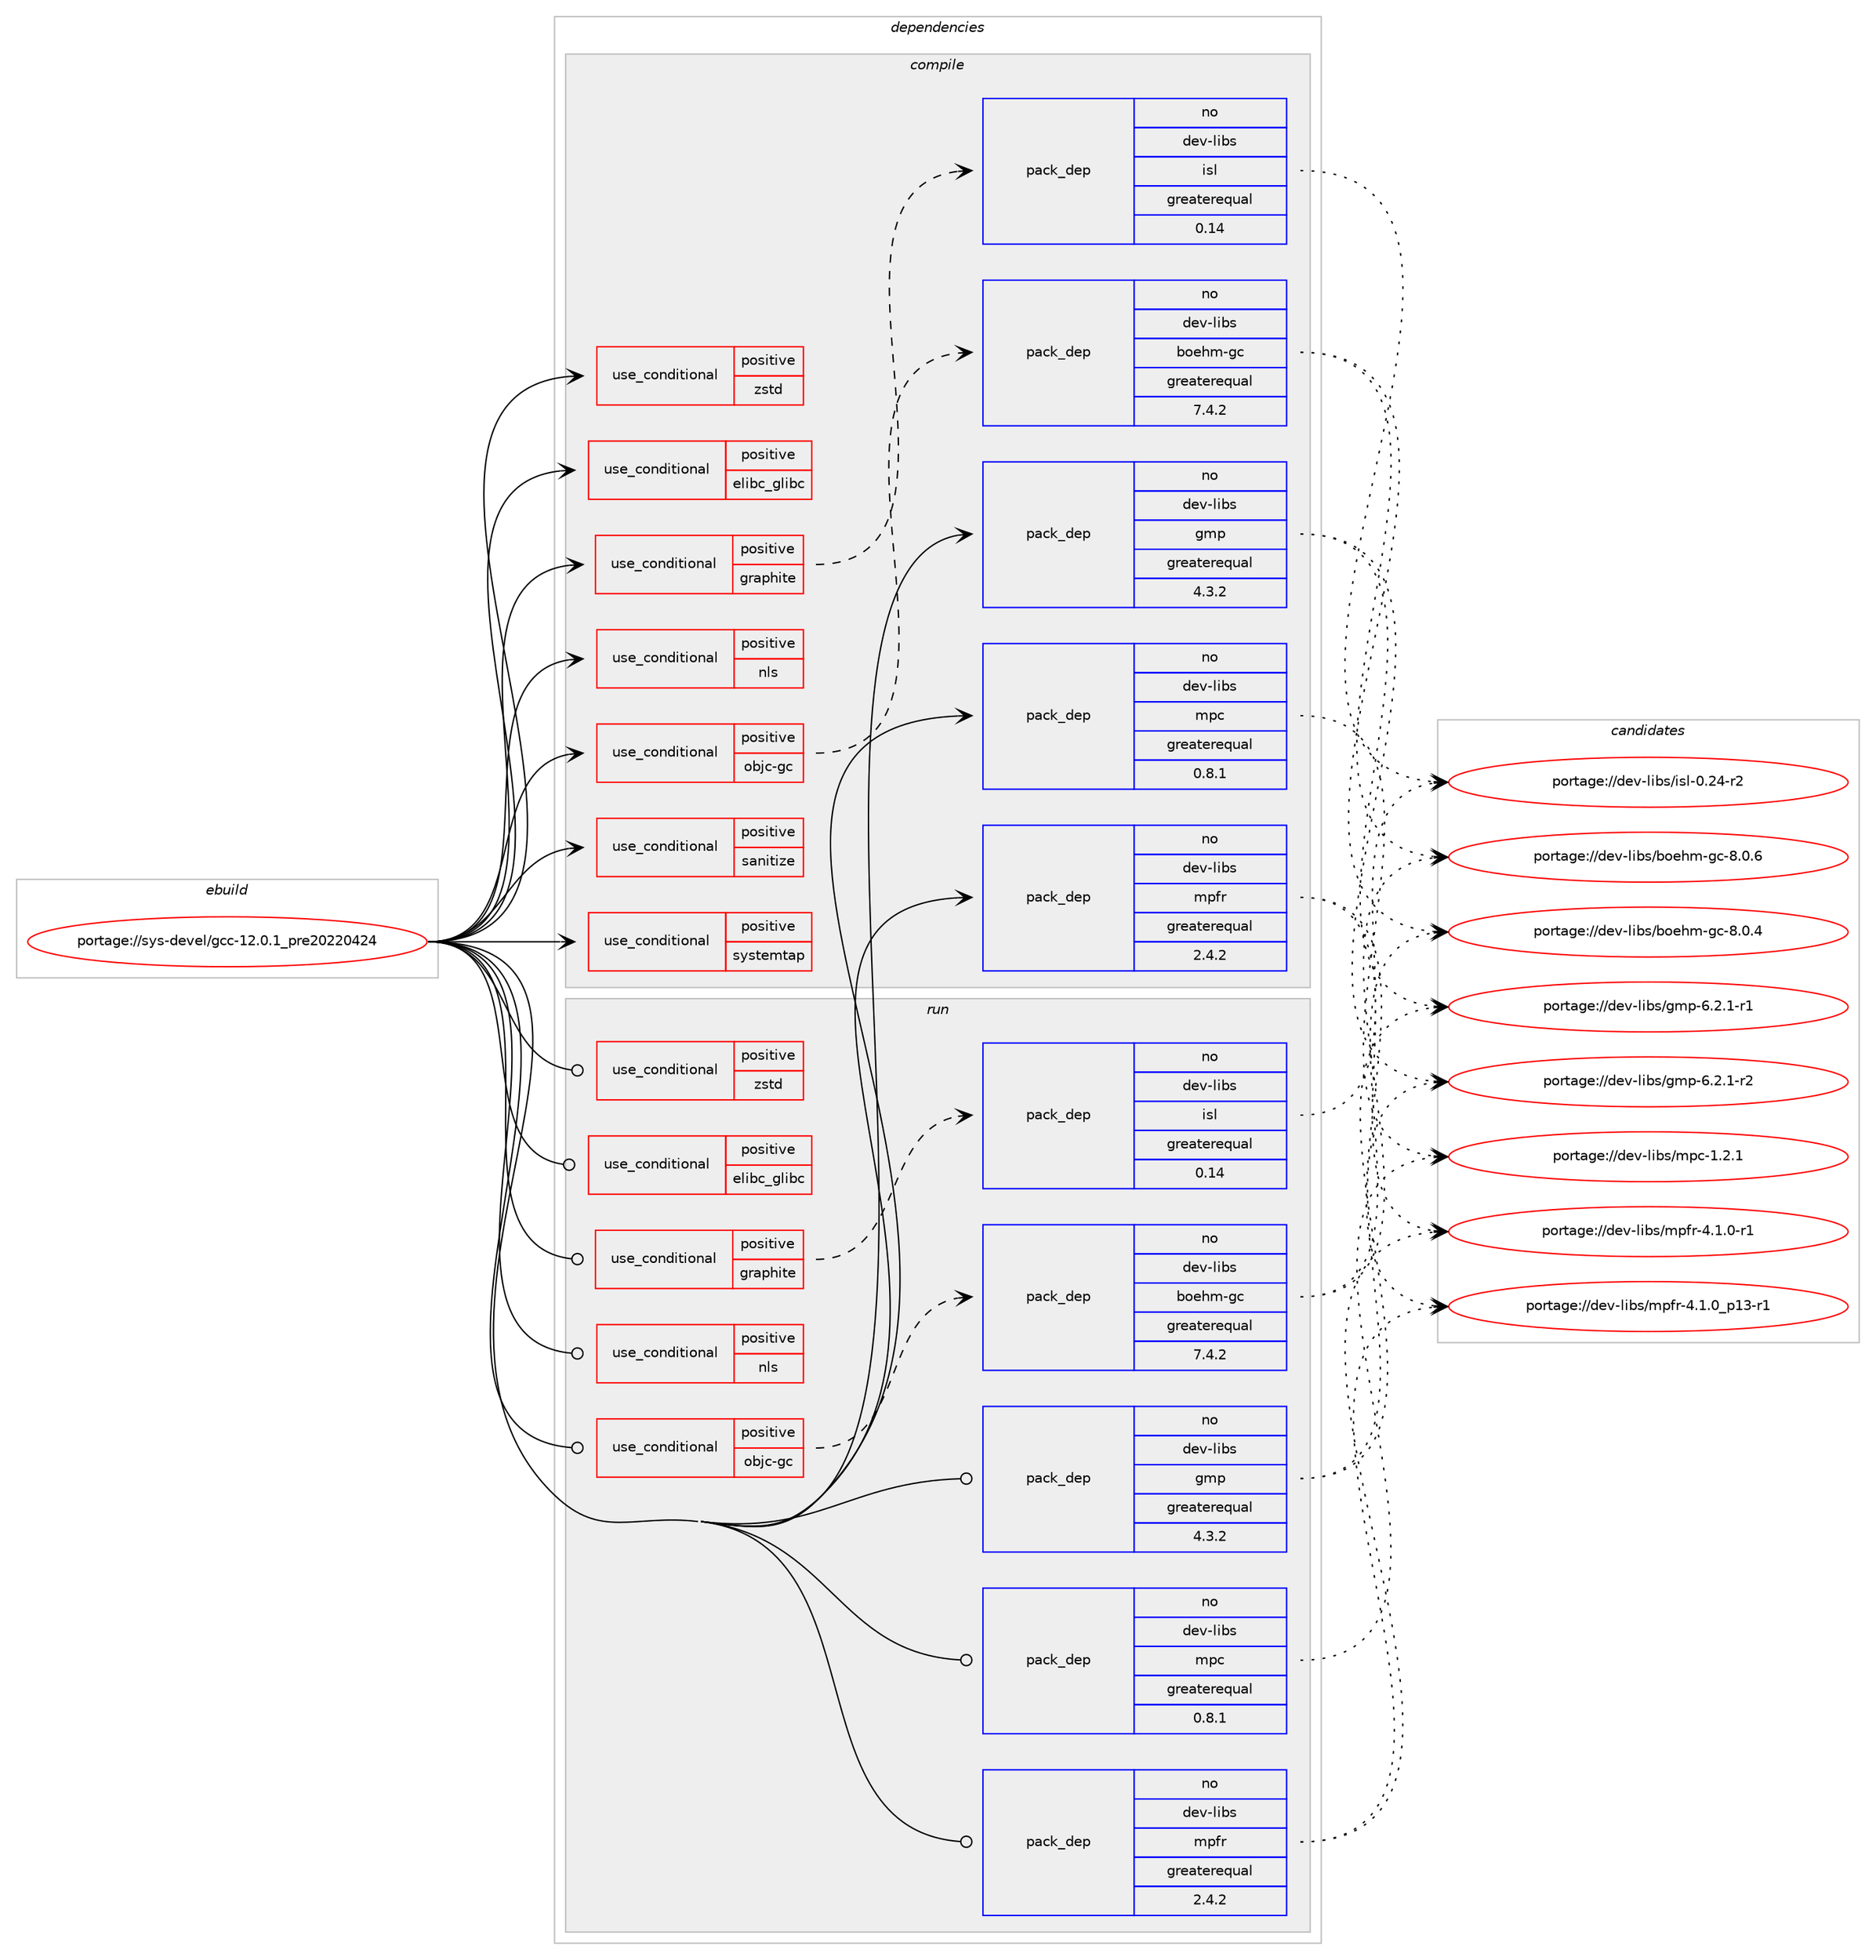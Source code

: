 digraph prolog {

# *************
# Graph options
# *************

newrank=true;
concentrate=true;
compound=true;
graph [rankdir=LR,fontname=Helvetica,fontsize=10,ranksep=1.5];#, ranksep=2.5, nodesep=0.2];
edge  [arrowhead=vee];
node  [fontname=Helvetica,fontsize=10];

# **********
# The ebuild
# **********

subgraph cluster_leftcol {
color=gray;
rank=same;
label=<<i>ebuild</i>>;
id [label="portage://sys-devel/gcc-12.0.1_pre20220424", color=red, width=4, href="../sys-devel/gcc-12.0.1_pre20220424.svg"];
}

# ****************
# The dependencies
# ****************

subgraph cluster_midcol {
color=gray;
label=<<i>dependencies</i>>;
subgraph cluster_compile {
fillcolor="#eeeeee";
style=filled;
label=<<i>compile</i>>;
subgraph cond651 {
dependency1991 [label=<<TABLE BORDER="0" CELLBORDER="1" CELLSPACING="0" CELLPADDING="4"><TR><TD ROWSPAN="3" CELLPADDING="10">use_conditional</TD></TR><TR><TD>positive</TD></TR><TR><TD>elibc_glibc</TD></TR></TABLE>>, shape=none, color=red];
# *** BEGIN UNKNOWN DEPENDENCY TYPE (TODO) ***
# dependency1991 -> package_dependency(portage://sys-devel/gcc-12.0.1_pre20220424,install,no,sys-libs,glibc,none,[,,],[],[use(optenable(cet),negative)])
# *** END UNKNOWN DEPENDENCY TYPE (TODO) ***

}
id:e -> dependency1991:w [weight=20,style="solid",arrowhead="vee"];
subgraph cond652 {
dependency1992 [label=<<TABLE BORDER="0" CELLBORDER="1" CELLSPACING="0" CELLPADDING="4"><TR><TD ROWSPAN="3" CELLPADDING="10">use_conditional</TD></TR><TR><TD>positive</TD></TR><TR><TD>graphite</TD></TR></TABLE>>, shape=none, color=red];
subgraph pack1335 {
dependency1993 [label=<<TABLE BORDER="0" CELLBORDER="1" CELLSPACING="0" CELLPADDING="4" WIDTH="220"><TR><TD ROWSPAN="6" CELLPADDING="30">pack_dep</TD></TR><TR><TD WIDTH="110">no</TD></TR><TR><TD>dev-libs</TD></TR><TR><TD>isl</TD></TR><TR><TD>greaterequal</TD></TR><TR><TD>0.14</TD></TR></TABLE>>, shape=none, color=blue];
}
dependency1992:e -> dependency1993:w [weight=20,style="dashed",arrowhead="vee"];
}
id:e -> dependency1992:w [weight=20,style="solid",arrowhead="vee"];
subgraph cond653 {
dependency1994 [label=<<TABLE BORDER="0" CELLBORDER="1" CELLSPACING="0" CELLPADDING="4"><TR><TD ROWSPAN="3" CELLPADDING="10">use_conditional</TD></TR><TR><TD>positive</TD></TR><TR><TD>nls</TD></TR></TABLE>>, shape=none, color=red];
# *** BEGIN UNKNOWN DEPENDENCY TYPE (TODO) ***
# dependency1994 -> package_dependency(portage://sys-devel/gcc-12.0.1_pre20220424,install,no,virtual,libintl,none,[,,],[],[])
# *** END UNKNOWN DEPENDENCY TYPE (TODO) ***

}
id:e -> dependency1994:w [weight=20,style="solid",arrowhead="vee"];
subgraph cond654 {
dependency1995 [label=<<TABLE BORDER="0" CELLBORDER="1" CELLSPACING="0" CELLPADDING="4"><TR><TD ROWSPAN="3" CELLPADDING="10">use_conditional</TD></TR><TR><TD>positive</TD></TR><TR><TD>objc-gc</TD></TR></TABLE>>, shape=none, color=red];
subgraph pack1336 {
dependency1996 [label=<<TABLE BORDER="0" CELLBORDER="1" CELLSPACING="0" CELLPADDING="4" WIDTH="220"><TR><TD ROWSPAN="6" CELLPADDING="30">pack_dep</TD></TR><TR><TD WIDTH="110">no</TD></TR><TR><TD>dev-libs</TD></TR><TR><TD>boehm-gc</TD></TR><TR><TD>greaterequal</TD></TR><TR><TD>7.4.2</TD></TR></TABLE>>, shape=none, color=blue];
}
dependency1995:e -> dependency1996:w [weight=20,style="dashed",arrowhead="vee"];
}
id:e -> dependency1995:w [weight=20,style="solid",arrowhead="vee"];
subgraph cond655 {
dependency1997 [label=<<TABLE BORDER="0" CELLBORDER="1" CELLSPACING="0" CELLPADDING="4"><TR><TD ROWSPAN="3" CELLPADDING="10">use_conditional</TD></TR><TR><TD>positive</TD></TR><TR><TD>sanitize</TD></TR></TABLE>>, shape=none, color=red];
# *** BEGIN UNKNOWN DEPENDENCY TYPE (TODO) ***
# dependency1997 -> package_dependency(portage://sys-devel/gcc-12.0.1_pre20220424,install,no,virtual,libcrypt,none,[,,],[],[])
# *** END UNKNOWN DEPENDENCY TYPE (TODO) ***

}
id:e -> dependency1997:w [weight=20,style="solid",arrowhead="vee"];
subgraph cond656 {
dependency1998 [label=<<TABLE BORDER="0" CELLBORDER="1" CELLSPACING="0" CELLPADDING="4"><TR><TD ROWSPAN="3" CELLPADDING="10">use_conditional</TD></TR><TR><TD>positive</TD></TR><TR><TD>systemtap</TD></TR></TABLE>>, shape=none, color=red];
# *** BEGIN UNKNOWN DEPENDENCY TYPE (TODO) ***
# dependency1998 -> package_dependency(portage://sys-devel/gcc-12.0.1_pre20220424,install,no,dev-util,systemtap,none,[,,],[],[])
# *** END UNKNOWN DEPENDENCY TYPE (TODO) ***

}
id:e -> dependency1998:w [weight=20,style="solid",arrowhead="vee"];
subgraph cond657 {
dependency1999 [label=<<TABLE BORDER="0" CELLBORDER="1" CELLSPACING="0" CELLPADDING="4"><TR><TD ROWSPAN="3" CELLPADDING="10">use_conditional</TD></TR><TR><TD>positive</TD></TR><TR><TD>zstd</TD></TR></TABLE>>, shape=none, color=red];
# *** BEGIN UNKNOWN DEPENDENCY TYPE (TODO) ***
# dependency1999 -> package_dependency(portage://sys-devel/gcc-12.0.1_pre20220424,install,no,app-arch,zstd,none,[,,],any_same_slot,[])
# *** END UNKNOWN DEPENDENCY TYPE (TODO) ***

}
id:e -> dependency1999:w [weight=20,style="solid",arrowhead="vee"];
subgraph pack1337 {
dependency2000 [label=<<TABLE BORDER="0" CELLBORDER="1" CELLSPACING="0" CELLPADDING="4" WIDTH="220"><TR><TD ROWSPAN="6" CELLPADDING="30">pack_dep</TD></TR><TR><TD WIDTH="110">no</TD></TR><TR><TD>dev-libs</TD></TR><TR><TD>gmp</TD></TR><TR><TD>greaterequal</TD></TR><TR><TD>4.3.2</TD></TR></TABLE>>, shape=none, color=blue];
}
id:e -> dependency2000:w [weight=20,style="solid",arrowhead="vee"];
subgraph pack1338 {
dependency2001 [label=<<TABLE BORDER="0" CELLBORDER="1" CELLSPACING="0" CELLPADDING="4" WIDTH="220"><TR><TD ROWSPAN="6" CELLPADDING="30">pack_dep</TD></TR><TR><TD WIDTH="110">no</TD></TR><TR><TD>dev-libs</TD></TR><TR><TD>mpc</TD></TR><TR><TD>greaterequal</TD></TR><TR><TD>0.8.1</TD></TR></TABLE>>, shape=none, color=blue];
}
id:e -> dependency2001:w [weight=20,style="solid",arrowhead="vee"];
subgraph pack1339 {
dependency2002 [label=<<TABLE BORDER="0" CELLBORDER="1" CELLSPACING="0" CELLPADDING="4" WIDTH="220"><TR><TD ROWSPAN="6" CELLPADDING="30">pack_dep</TD></TR><TR><TD WIDTH="110">no</TD></TR><TR><TD>dev-libs</TD></TR><TR><TD>mpfr</TD></TR><TR><TD>greaterequal</TD></TR><TR><TD>2.4.2</TD></TR></TABLE>>, shape=none, color=blue];
}
id:e -> dependency2002:w [weight=20,style="solid",arrowhead="vee"];
# *** BEGIN UNKNOWN DEPENDENCY TYPE (TODO) ***
# id -> package_dependency(portage://sys-devel/gcc-12.0.1_pre20220424,install,no,sys-libs,zlib,none,[,,],[],[])
# *** END UNKNOWN DEPENDENCY TYPE (TODO) ***

# *** BEGIN UNKNOWN DEPENDENCY TYPE (TODO) ***
# id -> package_dependency(portage://sys-devel/gcc-12.0.1_pre20220424,install,no,virtual,libiconv,none,[,,],[],[])
# *** END UNKNOWN DEPENDENCY TYPE (TODO) ***

}
subgraph cluster_compileandrun {
fillcolor="#eeeeee";
style=filled;
label=<<i>compile and run</i>>;
}
subgraph cluster_run {
fillcolor="#eeeeee";
style=filled;
label=<<i>run</i>>;
subgraph cond658 {
dependency2003 [label=<<TABLE BORDER="0" CELLBORDER="1" CELLSPACING="0" CELLPADDING="4"><TR><TD ROWSPAN="3" CELLPADDING="10">use_conditional</TD></TR><TR><TD>positive</TD></TR><TR><TD>elibc_glibc</TD></TR></TABLE>>, shape=none, color=red];
# *** BEGIN UNKNOWN DEPENDENCY TYPE (TODO) ***
# dependency2003 -> package_dependency(portage://sys-devel/gcc-12.0.1_pre20220424,run,no,sys-libs,glibc,none,[,,],[],[use(optenable(cet),negative)])
# *** END UNKNOWN DEPENDENCY TYPE (TODO) ***

}
id:e -> dependency2003:w [weight=20,style="solid",arrowhead="odot"];
subgraph cond659 {
dependency2004 [label=<<TABLE BORDER="0" CELLBORDER="1" CELLSPACING="0" CELLPADDING="4"><TR><TD ROWSPAN="3" CELLPADDING="10">use_conditional</TD></TR><TR><TD>positive</TD></TR><TR><TD>graphite</TD></TR></TABLE>>, shape=none, color=red];
subgraph pack1340 {
dependency2005 [label=<<TABLE BORDER="0" CELLBORDER="1" CELLSPACING="0" CELLPADDING="4" WIDTH="220"><TR><TD ROWSPAN="6" CELLPADDING="30">pack_dep</TD></TR><TR><TD WIDTH="110">no</TD></TR><TR><TD>dev-libs</TD></TR><TR><TD>isl</TD></TR><TR><TD>greaterequal</TD></TR><TR><TD>0.14</TD></TR></TABLE>>, shape=none, color=blue];
}
dependency2004:e -> dependency2005:w [weight=20,style="dashed",arrowhead="vee"];
}
id:e -> dependency2004:w [weight=20,style="solid",arrowhead="odot"];
subgraph cond660 {
dependency2006 [label=<<TABLE BORDER="0" CELLBORDER="1" CELLSPACING="0" CELLPADDING="4"><TR><TD ROWSPAN="3" CELLPADDING="10">use_conditional</TD></TR><TR><TD>positive</TD></TR><TR><TD>nls</TD></TR></TABLE>>, shape=none, color=red];
# *** BEGIN UNKNOWN DEPENDENCY TYPE (TODO) ***
# dependency2006 -> package_dependency(portage://sys-devel/gcc-12.0.1_pre20220424,run,no,virtual,libintl,none,[,,],[],[])
# *** END UNKNOWN DEPENDENCY TYPE (TODO) ***

}
id:e -> dependency2006:w [weight=20,style="solid",arrowhead="odot"];
subgraph cond661 {
dependency2007 [label=<<TABLE BORDER="0" CELLBORDER="1" CELLSPACING="0" CELLPADDING="4"><TR><TD ROWSPAN="3" CELLPADDING="10">use_conditional</TD></TR><TR><TD>positive</TD></TR><TR><TD>objc-gc</TD></TR></TABLE>>, shape=none, color=red];
subgraph pack1341 {
dependency2008 [label=<<TABLE BORDER="0" CELLBORDER="1" CELLSPACING="0" CELLPADDING="4" WIDTH="220"><TR><TD ROWSPAN="6" CELLPADDING="30">pack_dep</TD></TR><TR><TD WIDTH="110">no</TD></TR><TR><TD>dev-libs</TD></TR><TR><TD>boehm-gc</TD></TR><TR><TD>greaterequal</TD></TR><TR><TD>7.4.2</TD></TR></TABLE>>, shape=none, color=blue];
}
dependency2007:e -> dependency2008:w [weight=20,style="dashed",arrowhead="vee"];
}
id:e -> dependency2007:w [weight=20,style="solid",arrowhead="odot"];
subgraph cond662 {
dependency2009 [label=<<TABLE BORDER="0" CELLBORDER="1" CELLSPACING="0" CELLPADDING="4"><TR><TD ROWSPAN="3" CELLPADDING="10">use_conditional</TD></TR><TR><TD>positive</TD></TR><TR><TD>zstd</TD></TR></TABLE>>, shape=none, color=red];
# *** BEGIN UNKNOWN DEPENDENCY TYPE (TODO) ***
# dependency2009 -> package_dependency(portage://sys-devel/gcc-12.0.1_pre20220424,run,no,app-arch,zstd,none,[,,],any_same_slot,[])
# *** END UNKNOWN DEPENDENCY TYPE (TODO) ***

}
id:e -> dependency2009:w [weight=20,style="solid",arrowhead="odot"];
subgraph pack1342 {
dependency2010 [label=<<TABLE BORDER="0" CELLBORDER="1" CELLSPACING="0" CELLPADDING="4" WIDTH="220"><TR><TD ROWSPAN="6" CELLPADDING="30">pack_dep</TD></TR><TR><TD WIDTH="110">no</TD></TR><TR><TD>dev-libs</TD></TR><TR><TD>gmp</TD></TR><TR><TD>greaterequal</TD></TR><TR><TD>4.3.2</TD></TR></TABLE>>, shape=none, color=blue];
}
id:e -> dependency2010:w [weight=20,style="solid",arrowhead="odot"];
subgraph pack1343 {
dependency2011 [label=<<TABLE BORDER="0" CELLBORDER="1" CELLSPACING="0" CELLPADDING="4" WIDTH="220"><TR><TD ROWSPAN="6" CELLPADDING="30">pack_dep</TD></TR><TR><TD WIDTH="110">no</TD></TR><TR><TD>dev-libs</TD></TR><TR><TD>mpc</TD></TR><TR><TD>greaterequal</TD></TR><TR><TD>0.8.1</TD></TR></TABLE>>, shape=none, color=blue];
}
id:e -> dependency2011:w [weight=20,style="solid",arrowhead="odot"];
subgraph pack1344 {
dependency2012 [label=<<TABLE BORDER="0" CELLBORDER="1" CELLSPACING="0" CELLPADDING="4" WIDTH="220"><TR><TD ROWSPAN="6" CELLPADDING="30">pack_dep</TD></TR><TR><TD WIDTH="110">no</TD></TR><TR><TD>dev-libs</TD></TR><TR><TD>mpfr</TD></TR><TR><TD>greaterequal</TD></TR><TR><TD>2.4.2</TD></TR></TABLE>>, shape=none, color=blue];
}
id:e -> dependency2012:w [weight=20,style="solid",arrowhead="odot"];
# *** BEGIN UNKNOWN DEPENDENCY TYPE (TODO) ***
# id -> package_dependency(portage://sys-devel/gcc-12.0.1_pre20220424,run,no,sys-libs,zlib,none,[,,],[],[])
# *** END UNKNOWN DEPENDENCY TYPE (TODO) ***

# *** BEGIN UNKNOWN DEPENDENCY TYPE (TODO) ***
# id -> package_dependency(portage://sys-devel/gcc-12.0.1_pre20220424,run,no,virtual,libiconv,none,[,,],[],[])
# *** END UNKNOWN DEPENDENCY TYPE (TODO) ***

}
}

# **************
# The candidates
# **************

subgraph cluster_choices {
rank=same;
color=gray;
label=<<i>candidates</i>>;

subgraph choice1335 {
color=black;
nodesep=1;
choice10010111845108105981154710511510845484650524511450 [label="portage://dev-libs/isl-0.24-r2", color=red, width=4,href="../dev-libs/isl-0.24-r2.svg"];
dependency1993:e -> choice10010111845108105981154710511510845484650524511450:w [style=dotted,weight="100"];
}
subgraph choice1336 {
color=black;
nodesep=1;
choice100101118451081059811547981111011041094510399455646484652 [label="portage://dev-libs/boehm-gc-8.0.4", color=red, width=4,href="../dev-libs/boehm-gc-8.0.4.svg"];
choice100101118451081059811547981111011041094510399455646484654 [label="portage://dev-libs/boehm-gc-8.0.6", color=red, width=4,href="../dev-libs/boehm-gc-8.0.6.svg"];
dependency1996:e -> choice100101118451081059811547981111011041094510399455646484652:w [style=dotted,weight="100"];
dependency1996:e -> choice100101118451081059811547981111011041094510399455646484654:w [style=dotted,weight="100"];
}
subgraph choice1337 {
color=black;
nodesep=1;
choice1001011184510810598115471031091124554465046494511449 [label="portage://dev-libs/gmp-6.2.1-r1", color=red, width=4,href="../dev-libs/gmp-6.2.1-r1.svg"];
choice1001011184510810598115471031091124554465046494511450 [label="portage://dev-libs/gmp-6.2.1-r2", color=red, width=4,href="../dev-libs/gmp-6.2.1-r2.svg"];
dependency2000:e -> choice1001011184510810598115471031091124554465046494511449:w [style=dotted,weight="100"];
dependency2000:e -> choice1001011184510810598115471031091124554465046494511450:w [style=dotted,weight="100"];
}
subgraph choice1338 {
color=black;
nodesep=1;
choice10010111845108105981154710911299454946504649 [label="portage://dev-libs/mpc-1.2.1", color=red, width=4,href="../dev-libs/mpc-1.2.1.svg"];
dependency2001:e -> choice10010111845108105981154710911299454946504649:w [style=dotted,weight="100"];
}
subgraph choice1339 {
color=black;
nodesep=1;
choice1001011184510810598115471091121021144552464946484511449 [label="portage://dev-libs/mpfr-4.1.0-r1", color=red, width=4,href="../dev-libs/mpfr-4.1.0-r1.svg"];
choice1001011184510810598115471091121021144552464946489511249514511449 [label="portage://dev-libs/mpfr-4.1.0_p13-r1", color=red, width=4,href="../dev-libs/mpfr-4.1.0_p13-r1.svg"];
dependency2002:e -> choice1001011184510810598115471091121021144552464946484511449:w [style=dotted,weight="100"];
dependency2002:e -> choice1001011184510810598115471091121021144552464946489511249514511449:w [style=dotted,weight="100"];
}
subgraph choice1340 {
color=black;
nodesep=1;
choice10010111845108105981154710511510845484650524511450 [label="portage://dev-libs/isl-0.24-r2", color=red, width=4,href="../dev-libs/isl-0.24-r2.svg"];
dependency2005:e -> choice10010111845108105981154710511510845484650524511450:w [style=dotted,weight="100"];
}
subgraph choice1341 {
color=black;
nodesep=1;
choice100101118451081059811547981111011041094510399455646484652 [label="portage://dev-libs/boehm-gc-8.0.4", color=red, width=4,href="../dev-libs/boehm-gc-8.0.4.svg"];
choice100101118451081059811547981111011041094510399455646484654 [label="portage://dev-libs/boehm-gc-8.0.6", color=red, width=4,href="../dev-libs/boehm-gc-8.0.6.svg"];
dependency2008:e -> choice100101118451081059811547981111011041094510399455646484652:w [style=dotted,weight="100"];
dependency2008:e -> choice100101118451081059811547981111011041094510399455646484654:w [style=dotted,weight="100"];
}
subgraph choice1342 {
color=black;
nodesep=1;
choice1001011184510810598115471031091124554465046494511449 [label="portage://dev-libs/gmp-6.2.1-r1", color=red, width=4,href="../dev-libs/gmp-6.2.1-r1.svg"];
choice1001011184510810598115471031091124554465046494511450 [label="portage://dev-libs/gmp-6.2.1-r2", color=red, width=4,href="../dev-libs/gmp-6.2.1-r2.svg"];
dependency2010:e -> choice1001011184510810598115471031091124554465046494511449:w [style=dotted,weight="100"];
dependency2010:e -> choice1001011184510810598115471031091124554465046494511450:w [style=dotted,weight="100"];
}
subgraph choice1343 {
color=black;
nodesep=1;
choice10010111845108105981154710911299454946504649 [label="portage://dev-libs/mpc-1.2.1", color=red, width=4,href="../dev-libs/mpc-1.2.1.svg"];
dependency2011:e -> choice10010111845108105981154710911299454946504649:w [style=dotted,weight="100"];
}
subgraph choice1344 {
color=black;
nodesep=1;
choice1001011184510810598115471091121021144552464946484511449 [label="portage://dev-libs/mpfr-4.1.0-r1", color=red, width=4,href="../dev-libs/mpfr-4.1.0-r1.svg"];
choice1001011184510810598115471091121021144552464946489511249514511449 [label="portage://dev-libs/mpfr-4.1.0_p13-r1", color=red, width=4,href="../dev-libs/mpfr-4.1.0_p13-r1.svg"];
dependency2012:e -> choice1001011184510810598115471091121021144552464946484511449:w [style=dotted,weight="100"];
dependency2012:e -> choice1001011184510810598115471091121021144552464946489511249514511449:w [style=dotted,weight="100"];
}
}

}
